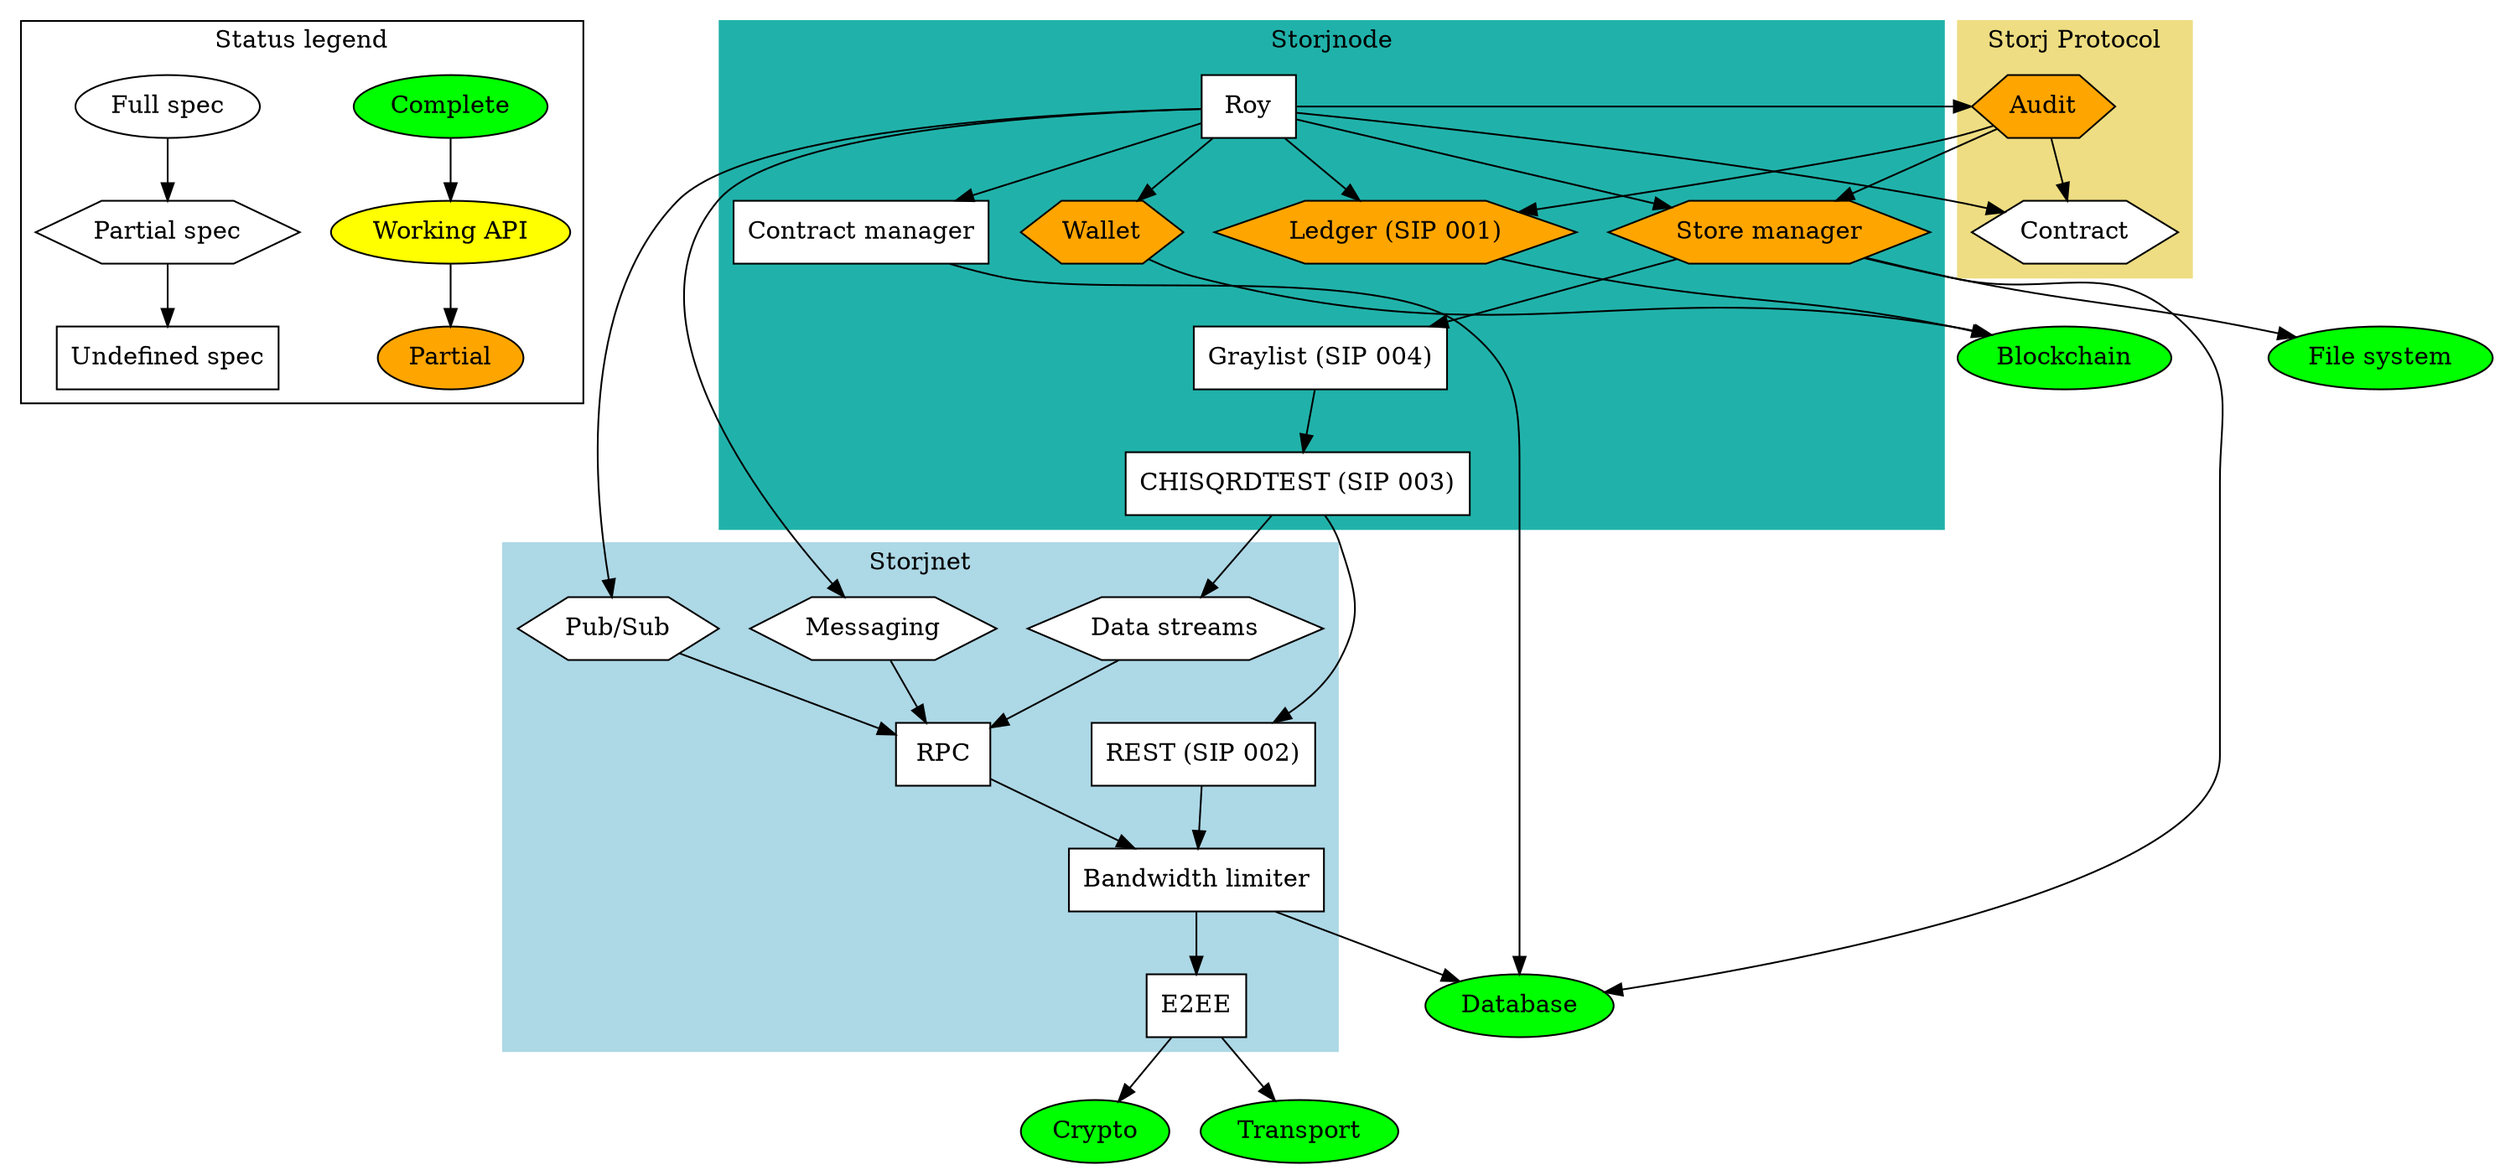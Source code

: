 // syntax guide: http://www.graphviz.org/pdf/dotguide.pdf
// compile: `dot -Tpdf dependencies.dot -o dependencies.pdf`


digraph G {
    node [shape="box", style="filled", color="black", fillcolor="white"];

    // LEGEND
    subgraph cluster_0 {
        label = "Status legend";

        "Complete" [fillcolor=green, shape=ellipse];
        "Working API" [fillcolor=yellow, shape=ellipse];
        "Partial" [fillcolor=orange, shape=ellipse];

        "Full spec" [shape=ellipse];
        "Partial spec" [shape=hexagon];
        "Undefined spec" [shape=box];
    };
    "Complete" -> "Working API" -> "Partial";
    "Full spec" -> "Partial spec" -> "Undefined spec";


    // STORJNET
    subgraph cluster_1 {
        label = "Storjnet";
        style=filled;
        color=lightblue;

        "Pub/Sub" [shape=hexagon]; // enable publishing and subscribing to events
        "Data streams" [shape=hexagon]; // full duplex data transfer
        "Messaging" [shape=hexagon]; // to shortcut the pubsub after peer found
        "RPC"; // rpc calls and data transfer between clients
        "E2EE"; // End-to-end encryption
        "Bandwidth limiter";
        "REST (SIP 002)"; // put/get shards
    };
    "Pub/Sub" -> "RPC";
    "Messaging" -> "RPC";
    "Data streams" -> "RPC";
    "RPC" -> "Bandwidth limiter";
    "REST (SIP 002)" -> "Bandwidth limiter";
    "Bandwidth limiter" -> "E2EE";
    "E2EE" -> "Crypto";
    "E2EE" -> "Transport";
    "Bandwidth limiter" -> "Database";

    // STORJ PROTOCOL
    subgraph cluster_2 {
        label = "Storj Protocol";
        style=filled;
        color=lightgoldenrod;

        "Contract" [shape=hexagon]; // terms of a storage contract between peers
        "Audit" [fillcolor=orange, shape=hexagon]; // track state of a contract over time
    };
    "Audit" -> "Contract"; // when/how to perform the audit
    "Audit" -> "Store manager"; // perform audit challange
    "Audit" -> "Ledger (SIP 001)"; // save result in ledger

    // STORJNODE
    subgraph cluster_3 {
        label = "Storjnode";
        style=filled;
        color=lightseagreen;

        "Roy"; // for sending/receiving of funds for services used 
        "Store manager" [fillcolor=orange, shape=hexagon];
        "Wallet" [fillcolor=orange, shape=hexagon];
        "Contract manager"; // Store contracts
        "CHISQRDTEST (SIP 003)";
        "Graylist (SIP 004)";
        "Ledger (SIP 001)" [fillcolor=orange, shape=hexagon];
    };
    "Roy" -> "Contract manager";
    "Contract manager" -> "Database";
    "Store manager" -> "File system";
    "Store manager" -> "Graylist (SIP 004)";
    "Store manager" -> "Database";
    "Graylist (SIP 004)" -> "CHISQRDTEST (SIP 003)";
    "CHISQRDTEST (SIP 003)" -> "Data streams";
    "CHISQRDTEST (SIP 003)" -> "REST (SIP 002)";
    "Wallet" -> "Blockchain";
    "Roy" -> "Messaging";
    "Roy" -> "Audit"; // perform audits
    "Roy" -> "Contract"; // verify agreed to use/provide a service
    "Roy" -> "Ledger (SIP 001)"; // verify service was used/provided
    "Roy" -> "Wallet"; // transfer funds
    "Roy" -> "Pub/Sub"; // ask/bid on contracts
    "Roy" -> "Store manager";
    "Ledger (SIP 001)" -> "Blockchain";

    // EXTERNAL
    "File system" [fillcolor=green, shape=ellipse];
    "Crypto" [fillcolor=green, shape=ellipse];
    "Database" [fillcolor=green, shape=ellipse];
    "Blockchain" [fillcolor=green, shape=ellipse];
    "Transport" [fillcolor=green, shape=ellipse];
}
